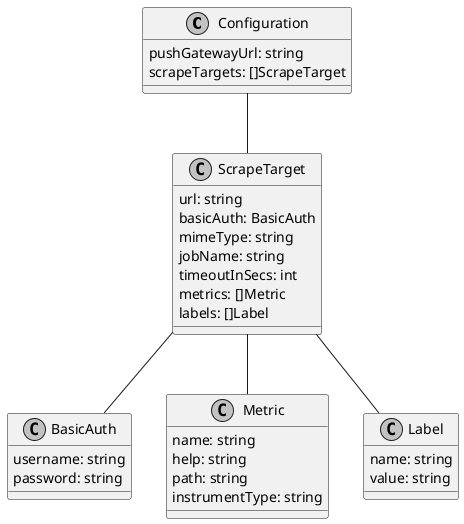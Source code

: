 @startuml

skinparam monochrome true

class Configuration {
    pushGatewayUrl: string
    scrapeTargets: []ScrapeTarget

}

class ScrapeTarget {
    url: string
    basicAuth: BasicAuth
    mimeType: string
    jobName: string
    timeoutInSecs: int
    metrics: []Metric
    labels: []Label
}

Configuration -- ScrapeTarget

class BasicAuth {
    username: string
    password: string
}

ScrapeTarget -- BasicAuth

class Metric {
    name: string
    help: string
    path: string
    instrumentType: string
}

ScrapeTarget -- Metric

class Label {
    name: string
    value: string
}

ScrapeTarget -- Label

@enduml
